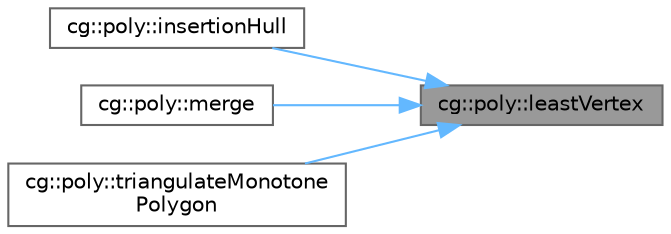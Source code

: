 digraph "cg::poly::leastVertex"
{
 // LATEX_PDF_SIZE
  bgcolor="transparent";
  edge [fontname=Helvetica,fontsize=10,labelfontname=Helvetica,labelfontsize=10];
  node [fontname=Helvetica,fontsize=10,shape=box,height=0.2,width=0.4];
  rankdir="RL";
  Node1 [id="Node000001",label="cg::poly::leastVertex",height=0.2,width=0.4,color="gray40", fillcolor="grey60", style="filled", fontcolor="black",tooltip=" "];
  Node1 -> Node2 [id="edge1_Node000001_Node000002",dir="back",color="steelblue1",style="solid",tooltip=" "];
  Node2 [id="Node000002",label="cg::poly::insertionHull",height=0.2,width=0.4,color="grey40", fillcolor="white", style="filled",URL="$namespacecg_1_1poly.html#a9c838c898a3e0fd8a1e9d36cb8f3c739",tooltip=" "];
  Node1 -> Node3 [id="edge2_Node000001_Node000003",dir="back",color="steelblue1",style="solid",tooltip=" "];
  Node3 [id="Node000003",label="cg::poly::merge",height=0.2,width=0.4,color="grey40", fillcolor="white", style="filled",URL="$namespacecg_1_1poly.html#a60c752bb1095374c9b2e0f477328cc28",tooltip=" "];
  Node1 -> Node4 [id="edge3_Node000001_Node000004",dir="back",color="steelblue1",style="solid",tooltip=" "];
  Node4 [id="Node000004",label="cg::poly::triangulateMonotone\lPolygon",height=0.2,width=0.4,color="grey40", fillcolor="white", style="filled",URL="$namespacecg_1_1poly.html#a5c3e21f22e899350dae7da334aa9ce32",tooltip=" "];
}
